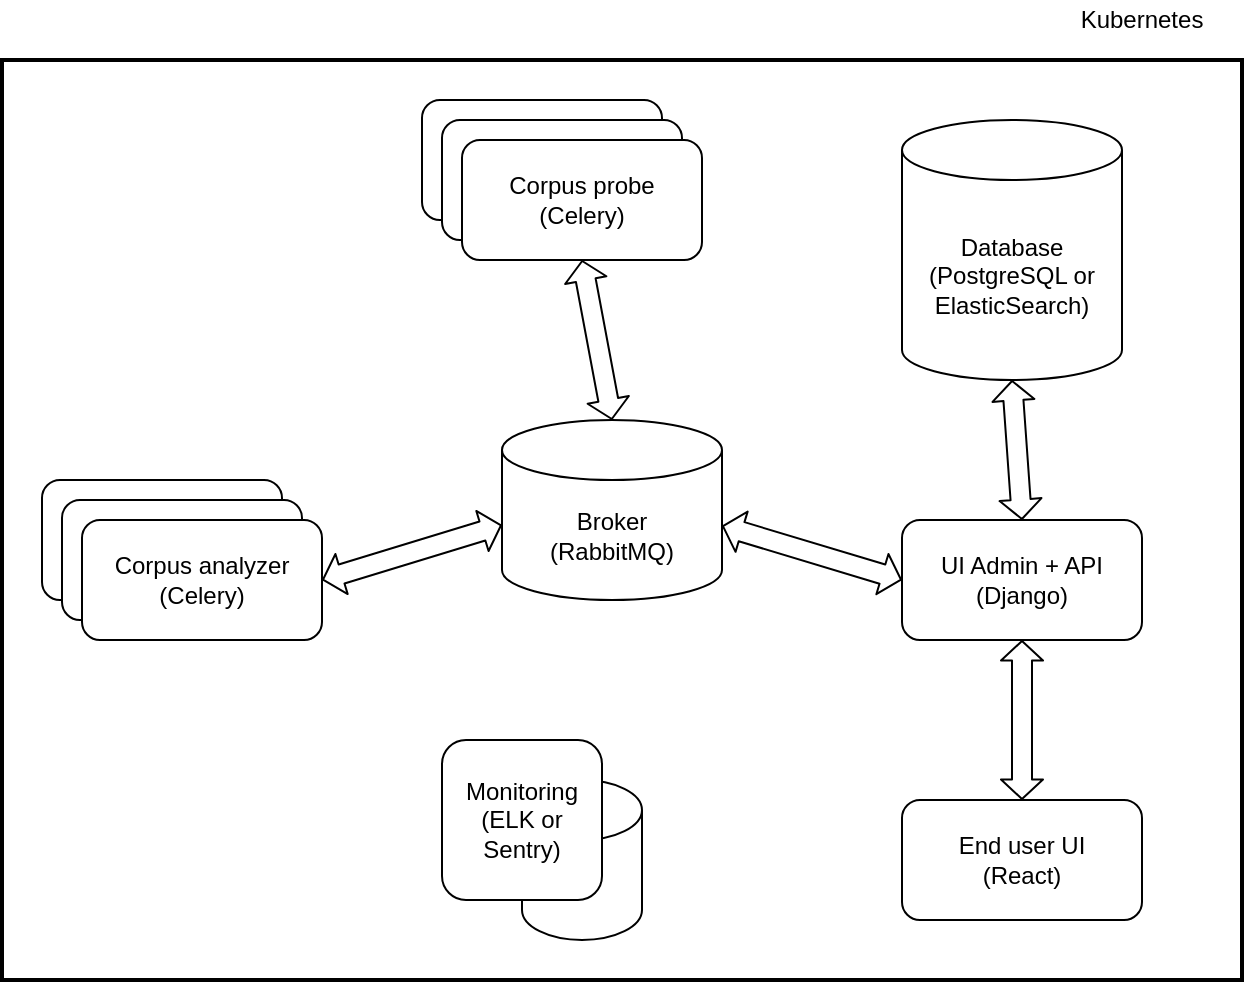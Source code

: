 <mxfile>
    <diagram name="Page-1" id="90a13364-a465-7bf4-72fc-28e22215d7a0">
        <mxGraphModel dx="1075" dy="810" grid="1" gridSize="10" guides="1" tooltips="1" connect="1" arrows="1" fold="1" page="1" pageScale="1.5" pageWidth="1169" pageHeight="826" background="none" math="0" shadow="0">
            <root>
                <mxCell id="0" style=";html=1;"/>
                <mxCell id="1" style=";html=1;" parent="0"/>
                <mxCell id="i4ui0MfA1XggwjKbQZMN-21" value="" style="rounded=0;whiteSpace=wrap;html=1;strokeWidth=2;fillColor=none;" parent="1" vertex="1">
                    <mxGeometry x="110" y="340" width="620" height="460" as="geometry"/>
                </mxCell>
                <mxCell id="i4ui0MfA1XggwjKbQZMN-1" value="&lt;div&gt;Database&lt;/div&gt;&lt;div&gt;(PostgreSQL or ElasticSearch)&lt;br&gt;&lt;/div&gt;" style="shape=cylinder3;whiteSpace=wrap;html=1;boundedLbl=1;backgroundOutline=1;size=15;" parent="1" vertex="1">
                    <mxGeometry x="560" y="370" width="110" height="130" as="geometry"/>
                </mxCell>
                <mxCell id="i4ui0MfA1XggwjKbQZMN-2" value="&lt;div&gt;UI Admin + API&lt;/div&gt;&lt;div&gt;(Django)&lt;br&gt;&lt;/div&gt;" style="rounded=1;whiteSpace=wrap;html=1;" parent="1" vertex="1">
                    <mxGeometry x="560" y="570" width="120" height="60" as="geometry"/>
                </mxCell>
                <mxCell id="i4ui0MfA1XggwjKbQZMN-3" value="Broker&lt;br&gt;&lt;div&gt;(RabbitMQ)&lt;/div&gt;" style="shape=cylinder3;whiteSpace=wrap;html=1;boundedLbl=1;backgroundOutline=1;size=15;" parent="1" vertex="1">
                    <mxGeometry x="360" y="520" width="110" height="90" as="geometry"/>
                </mxCell>
                <mxCell id="i4ui0MfA1XggwjKbQZMN-5" value="" style="rounded=1;whiteSpace=wrap;html=1;" parent="1" vertex="1">
                    <mxGeometry x="320" y="360" width="120" height="60" as="geometry"/>
                </mxCell>
                <mxCell id="i4ui0MfA1XggwjKbQZMN-4" value="" style="rounded=1;whiteSpace=wrap;html=1;" parent="1" vertex="1">
                    <mxGeometry x="330" y="370" width="120" height="60" as="geometry"/>
                </mxCell>
                <mxCell id="i4ui0MfA1XggwjKbQZMN-6" value="&lt;div&gt;Corpus probe&lt;/div&gt;&lt;div&gt;(Celery)&lt;br&gt;&lt;/div&gt;" style="rounded=1;whiteSpace=wrap;html=1;" parent="1" vertex="1">
                    <mxGeometry x="340" y="380" width="120" height="60" as="geometry"/>
                </mxCell>
                <mxCell id="i4ui0MfA1XggwjKbQZMN-7" value="" style="rounded=1;whiteSpace=wrap;html=1;" parent="1" vertex="1">
                    <mxGeometry x="130" y="550" width="120" height="60" as="geometry"/>
                </mxCell>
                <mxCell id="i4ui0MfA1XggwjKbQZMN-8" value="" style="rounded=1;whiteSpace=wrap;html=1;" parent="1" vertex="1">
                    <mxGeometry x="140" y="560" width="120" height="60" as="geometry"/>
                </mxCell>
                <mxCell id="i4ui0MfA1XggwjKbQZMN-9" value="&lt;div&gt;Corpus analyzer&lt;br&gt;&lt;/div&gt;&lt;div&gt;(Celery)&lt;br&gt;&lt;/div&gt;" style="rounded=1;whiteSpace=wrap;html=1;" parent="1" vertex="1">
                    <mxGeometry x="150" y="570" width="120" height="60" as="geometry"/>
                </mxCell>
                <mxCell id="i4ui0MfA1XggwjKbQZMN-11" value="" style="shape=flexArrow;endArrow=classic;startArrow=classic;html=1;endWidth=10;endSize=2.91;startWidth=10;startSize=2.91;exitX=1;exitY=0.588;exitDx=0;exitDy=0;exitPerimeter=0;entryX=0;entryY=0.5;entryDx=0;entryDy=0;" parent="1" source="i4ui0MfA1XggwjKbQZMN-3" target="i4ui0MfA1XggwjKbQZMN-2" edge="1">
                    <mxGeometry width="100" height="100" relative="1" as="geometry">
                        <mxPoint x="480" y="550" as="sourcePoint"/>
                        <mxPoint x="550" y="580" as="targetPoint"/>
                    </mxGeometry>
                </mxCell>
                <mxCell id="i4ui0MfA1XggwjKbQZMN-12" value="" style="shape=flexArrow;endArrow=classic;startArrow=classic;html=1;endWidth=10;endSize=2.91;startWidth=10;startSize=2.91;exitX=0.5;exitY=1;exitDx=0;exitDy=0;exitPerimeter=0;entryX=0.5;entryY=0;entryDx=0;entryDy=0;" parent="1" source="i4ui0MfA1XggwjKbQZMN-1" target="i4ui0MfA1XggwjKbQZMN-2" edge="1">
                    <mxGeometry width="100" height="100" relative="1" as="geometry">
                        <mxPoint x="490" y="560" as="sourcePoint"/>
                        <mxPoint x="560" y="590" as="targetPoint"/>
                    </mxGeometry>
                </mxCell>
                <mxCell id="i4ui0MfA1XggwjKbQZMN-13" value="" style="shape=flexArrow;endArrow=classic;startArrow=classic;html=1;endWidth=10;endSize=2.91;startWidth=10;startSize=2.91;exitX=1;exitY=0.5;exitDx=0;exitDy=0;entryX=0;entryY=0;entryDx=0;entryDy=52.5;entryPerimeter=0;" parent="1" source="i4ui0MfA1XggwjKbQZMN-9" target="i4ui0MfA1XggwjKbQZMN-3" edge="1">
                    <mxGeometry width="100" height="100" relative="1" as="geometry">
                        <mxPoint x="500" y="570" as="sourcePoint"/>
                        <mxPoint x="570" y="600" as="targetPoint"/>
                    </mxGeometry>
                </mxCell>
                <mxCell id="i4ui0MfA1XggwjKbQZMN-14" value="" style="shape=flexArrow;endArrow=classic;startArrow=classic;html=1;endWidth=10;endSize=2.91;startWidth=10;startSize=2.91;exitX=0.5;exitY=0;exitDx=0;exitDy=0;entryX=0.5;entryY=1;entryDx=0;entryDy=0;exitPerimeter=0;" parent="1" source="i4ui0MfA1XggwjKbQZMN-3" target="i4ui0MfA1XggwjKbQZMN-6" edge="1">
                    <mxGeometry width="100" height="100" relative="1" as="geometry">
                        <mxPoint x="300" y="590" as="sourcePoint"/>
                        <mxPoint x="370" y="542.5" as="targetPoint"/>
                    </mxGeometry>
                </mxCell>
                <mxCell id="i4ui0MfA1XggwjKbQZMN-15" value="&lt;div&gt;End user UI&lt;/div&gt;&lt;div&gt;(React)&lt;br&gt;&lt;/div&gt;" style="rounded=1;whiteSpace=wrap;html=1;" parent="1" vertex="1">
                    <mxGeometry x="560" y="710" width="120" height="60" as="geometry"/>
                </mxCell>
                <mxCell id="i4ui0MfA1XggwjKbQZMN-16" value="" style="shape=flexArrow;endArrow=classic;startArrow=classic;html=1;endWidth=10;endSize=2.91;startWidth=10;startSize=2.91;exitX=0.5;exitY=0;exitDx=0;exitDy=0;entryX=0.5;entryY=1;entryDx=0;entryDy=0;" parent="1" source="i4ui0MfA1XggwjKbQZMN-15" target="i4ui0MfA1XggwjKbQZMN-2" edge="1">
                    <mxGeometry width="100" height="100" relative="1" as="geometry">
                        <mxPoint x="480" y="537.04" as="sourcePoint"/>
                        <mxPoint x="570" y="610" as="targetPoint"/>
                    </mxGeometry>
                </mxCell>
                <mxCell id="i4ui0MfA1XggwjKbQZMN-19" value="" style="shape=cylinder3;whiteSpace=wrap;html=1;boundedLbl=1;backgroundOutline=1;size=15;" parent="1" vertex="1">
                    <mxGeometry x="370" y="700" width="60" height="80" as="geometry"/>
                </mxCell>
                <mxCell id="i4ui0MfA1XggwjKbQZMN-18" value="&lt;div&gt;Monitoring (ELK or Sentry)&lt;br&gt;&lt;/div&gt;" style="rounded=1;whiteSpace=wrap;html=1;" parent="1" vertex="1">
                    <mxGeometry x="330" y="680" width="80" height="80" as="geometry"/>
                </mxCell>
                <mxCell id="i4ui0MfA1XggwjKbQZMN-22" value="Kubernetes" style="text;html=1;strokeColor=none;fillColor=none;align=center;verticalAlign=middle;whiteSpace=wrap;rounded=0;" parent="1" vertex="1">
                    <mxGeometry x="660" y="310" width="40" height="20" as="geometry"/>
                </mxCell>
            </root>
        </mxGraphModel>
    </diagram>
</mxfile>
